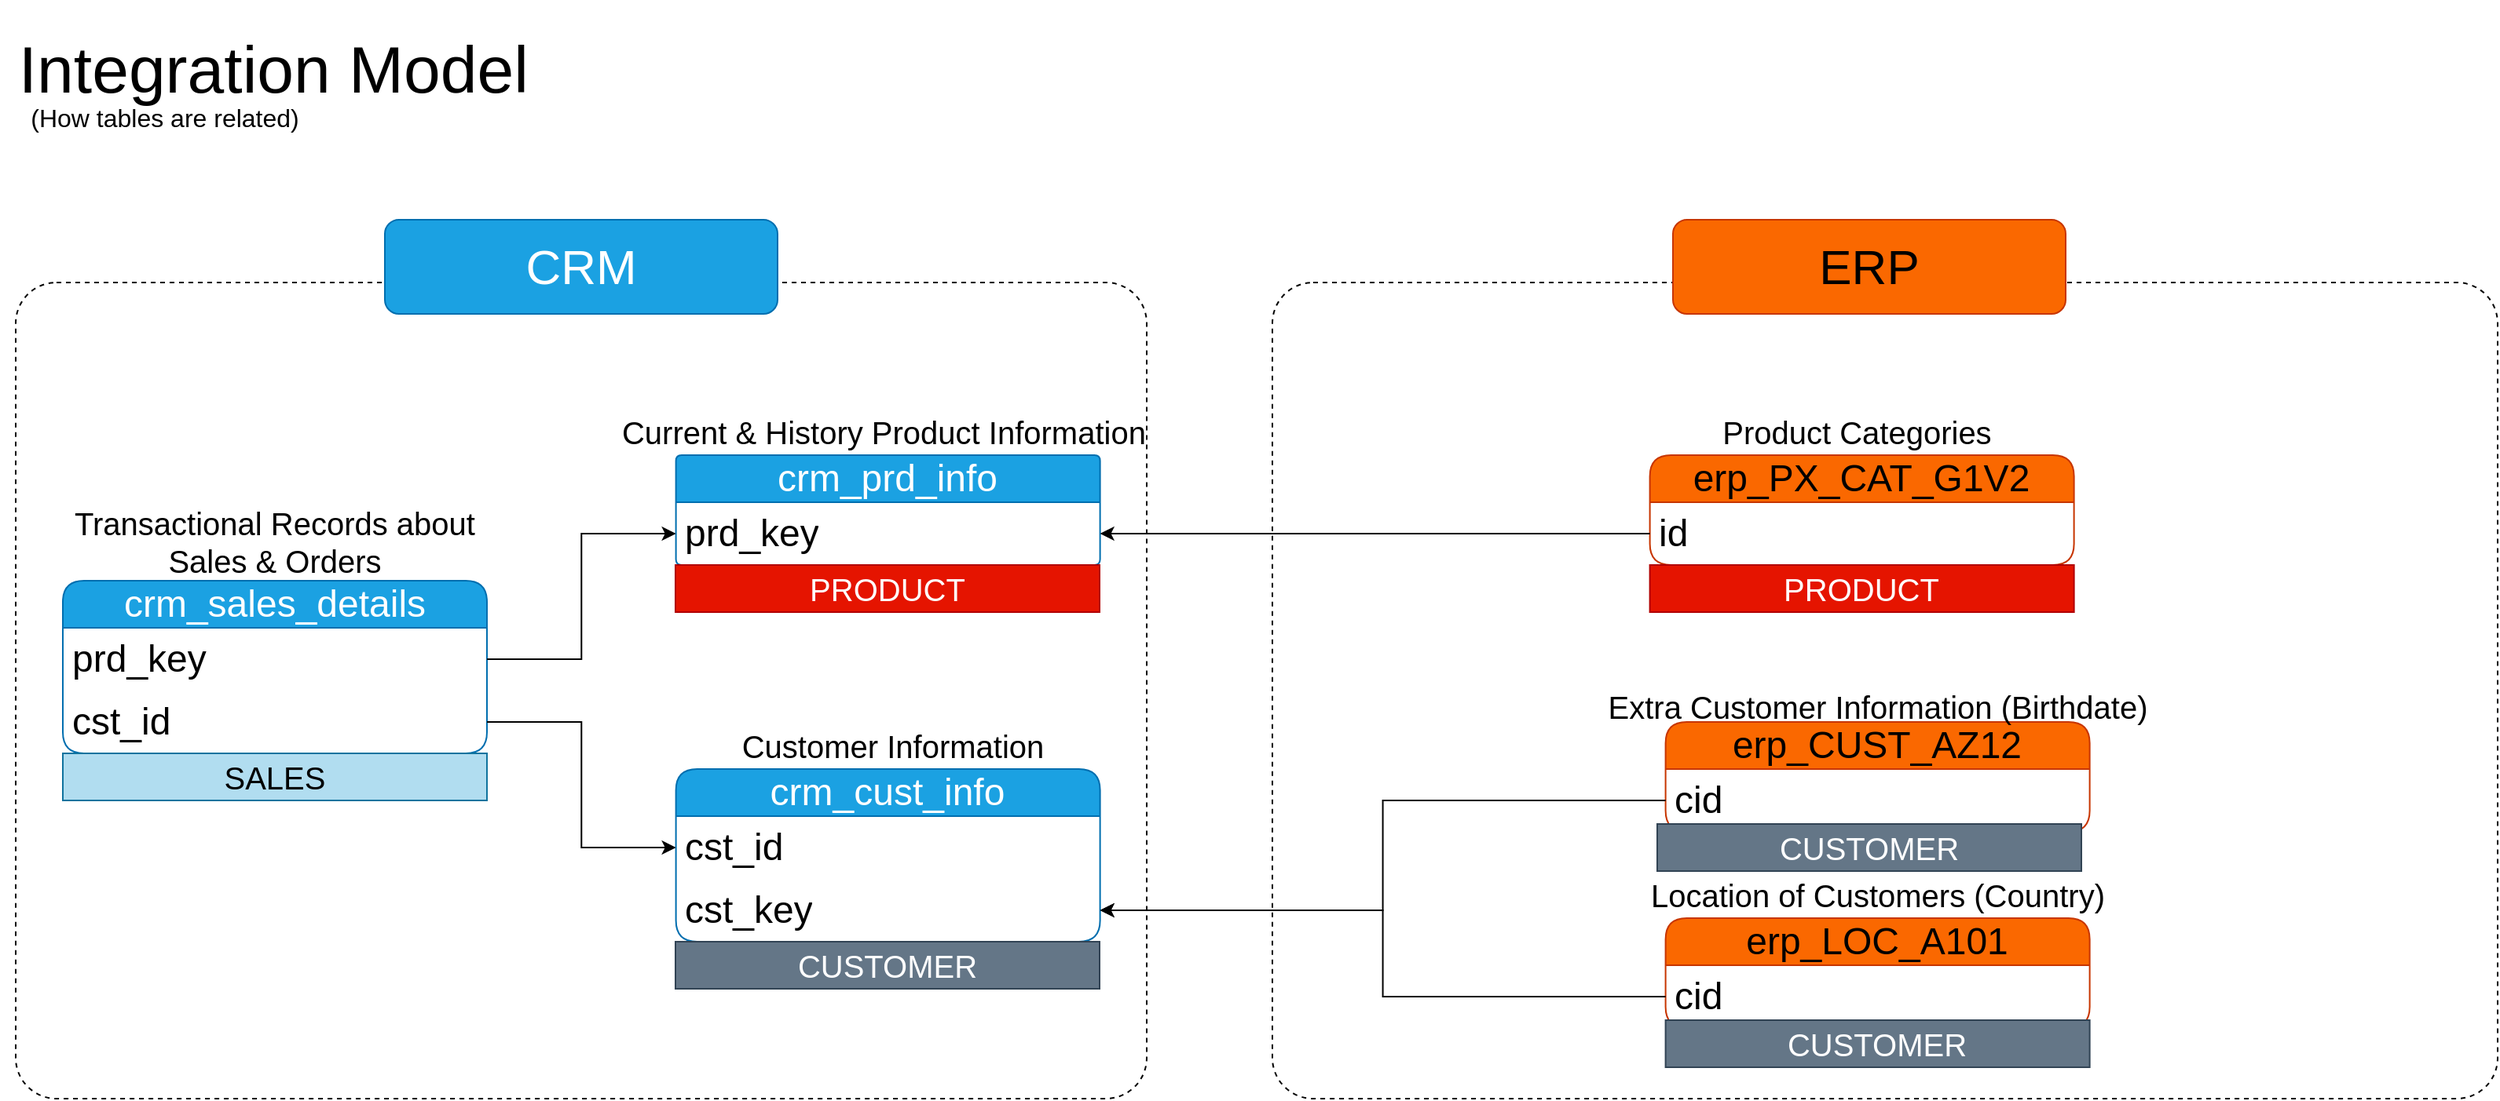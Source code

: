 <mxfile version="28.0.6">
  <diagram name="Page-1" id="4_Is2m9b1BqryH1hJh4j">
    <mxGraphModel dx="2453" dy="2063" grid="1" gridSize="10" guides="1" tooltips="1" connect="1" arrows="1" fold="1" page="1" pageScale="1" pageWidth="850" pageHeight="1100" math="0" shadow="0">
      <root>
        <mxCell id="0" />
        <mxCell id="1" parent="0" />
        <mxCell id="a03ZI5crFxH0-MkLv4u1-1" value="&lt;font style=&quot;font-size: 42px;&quot;&gt;Integration Model&amp;nbsp;&lt;/font&gt;" style="text;html=1;align=center;verticalAlign=middle;whiteSpace=wrap;rounded=0;" parent="1" vertex="1">
          <mxGeometry x="-10" y="-20" width="360" height="90" as="geometry" />
        </mxCell>
        <mxCell id="a03ZI5crFxH0-MkLv4u1-2" value="&lt;font style=&quot;font-size: 16px;&quot;&gt;(How tables are related)&lt;/font&gt;" style="text;html=1;align=center;verticalAlign=middle;whiteSpace=wrap;rounded=0;" parent="1" vertex="1">
          <mxGeometry y="40" width="190" height="30" as="geometry" />
        </mxCell>
        <mxCell id="a03ZI5crFxH0-MkLv4u1-3" value="crm_cust_info" style="swimlane;fontStyle=0;childLayout=stackLayout;horizontal=1;startSize=30;horizontalStack=0;resizeParent=1;resizeParentMax=0;resizeLast=0;collapsible=1;marginBottom=0;whiteSpace=wrap;html=1;rounded=1;fillColor=#1ba1e2;fontColor=#ffffff;strokeColor=#006EAF;fontSize=24;" parent="1" vertex="1">
          <mxGeometry x="420.31" y="470" width="270" height="110" as="geometry" />
        </mxCell>
        <mxCell id="a03ZI5crFxH0-MkLv4u1-4" value="cst_id" style="text;strokeColor=none;fillColor=none;align=left;verticalAlign=middle;spacingLeft=4;spacingRight=4;overflow=hidden;points=[[0,0.5],[1,0.5]];portConstraint=eastwest;rotatable=0;whiteSpace=wrap;html=1;fontSize=24;" parent="a03ZI5crFxH0-MkLv4u1-3" vertex="1">
          <mxGeometry y="30" width="270" height="40" as="geometry" />
        </mxCell>
        <mxCell id="a03ZI5crFxH0-MkLv4u1-24" value="cst_key" style="text;strokeColor=none;fillColor=none;align=left;verticalAlign=middle;spacingLeft=4;spacingRight=4;overflow=hidden;points=[[0,0.5],[1,0.5]];portConstraint=eastwest;rotatable=0;whiteSpace=wrap;html=1;fontSize=24;" parent="a03ZI5crFxH0-MkLv4u1-3" vertex="1">
          <mxGeometry y="70" width="270" height="40" as="geometry" />
        </mxCell>
        <mxCell id="a03ZI5crFxH0-MkLv4u1-7" value="&lt;font style=&quot;font-size: 20px;&quot;&gt;Customer Information&lt;/font&gt;" style="text;html=1;align=center;verticalAlign=middle;whiteSpace=wrap;rounded=0;" parent="1" vertex="1">
          <mxGeometry x="457.19" y="440" width="203.12" height="30" as="geometry" />
        </mxCell>
        <mxCell id="a03ZI5crFxH0-MkLv4u1-8" value="crm_prd_info" style="swimlane;fontStyle=0;childLayout=stackLayout;horizontal=1;startSize=30;horizontalStack=0;resizeParent=1;resizeParentMax=0;resizeLast=0;collapsible=1;marginBottom=0;whiteSpace=wrap;html=1;rounded=1;fillColor=#1ba1e2;fontColor=#ffffff;strokeColor=#006EAF;fontSize=24;arcSize=4;" parent="1" vertex="1">
          <mxGeometry x="420.31" y="270" width="270" height="70" as="geometry" />
        </mxCell>
        <mxCell id="a03ZI5crFxH0-MkLv4u1-9" value="prd_key" style="text;strokeColor=none;fillColor=none;align=left;verticalAlign=middle;spacingLeft=4;spacingRight=4;overflow=hidden;points=[[0,0.5],[1,0.5]];portConstraint=eastwest;rotatable=0;whiteSpace=wrap;html=1;fontSize=24;" parent="a03ZI5crFxH0-MkLv4u1-8" vertex="1">
          <mxGeometry y="30" width="270" height="40" as="geometry" />
        </mxCell>
        <mxCell id="a03ZI5crFxH0-MkLv4u1-10" value="&lt;span style=&quot;font-size: 20px;&quot;&gt;Current &amp;amp; History Product Information&amp;nbsp;&lt;/span&gt;" style="text;html=1;align=center;verticalAlign=middle;whiteSpace=wrap;rounded=0;" parent="1" vertex="1">
          <mxGeometry x="370" y="240" width="370.62" height="30" as="geometry" />
        </mxCell>
        <mxCell id="a03ZI5crFxH0-MkLv4u1-11" value="crm_sales_details" style="swimlane;fontStyle=0;childLayout=stackLayout;horizontal=1;startSize=30;horizontalStack=0;resizeParent=1;resizeParentMax=0;resizeLast=0;collapsible=1;marginBottom=0;whiteSpace=wrap;html=1;rounded=1;fillColor=#1ba1e2;fontColor=#ffffff;strokeColor=#006EAF;fontSize=24;" parent="1" vertex="1">
          <mxGeometry x="30" y="350" width="270" height="110" as="geometry" />
        </mxCell>
        <mxCell id="a03ZI5crFxH0-MkLv4u1-12" value="prd_key&amp;nbsp;" style="text;strokeColor=none;fillColor=none;align=left;verticalAlign=middle;spacingLeft=4;spacingRight=4;overflow=hidden;points=[[0,0.5],[1,0.5]];portConstraint=eastwest;rotatable=0;whiteSpace=wrap;html=1;fontSize=24;" parent="a03ZI5crFxH0-MkLv4u1-11" vertex="1">
          <mxGeometry y="30" width="270" height="40" as="geometry" />
        </mxCell>
        <mxCell id="a03ZI5crFxH0-MkLv4u1-14" value="cst_id" style="text;strokeColor=none;fillColor=none;align=left;verticalAlign=middle;spacingLeft=4;spacingRight=4;overflow=hidden;points=[[0,0.5],[1,0.5]];portConstraint=eastwest;rotatable=0;whiteSpace=wrap;html=1;fontSize=24;" parent="a03ZI5crFxH0-MkLv4u1-11" vertex="1">
          <mxGeometry y="70" width="270" height="40" as="geometry" />
        </mxCell>
        <mxCell id="a03ZI5crFxH0-MkLv4u1-13" value="&lt;span style=&quot;font-size: 20px;&quot;&gt;Transactional Records about Sales &amp;amp; Orders&lt;/span&gt;" style="text;html=1;align=center;verticalAlign=middle;whiteSpace=wrap;rounded=0;" parent="1" vertex="1">
          <mxGeometry x="30" y="300" width="270" height="50" as="geometry" />
        </mxCell>
        <mxCell id="a03ZI5crFxH0-MkLv4u1-19" style="edgeStyle=orthogonalEdgeStyle;rounded=0;orthogonalLoop=1;jettySize=auto;html=1;entryX=0;entryY=0.5;entryDx=0;entryDy=0;" parent="1" source="a03ZI5crFxH0-MkLv4u1-14" target="a03ZI5crFxH0-MkLv4u1-4" edge="1">
          <mxGeometry relative="1" as="geometry" />
        </mxCell>
        <mxCell id="a03ZI5crFxH0-MkLv4u1-21" value="erp_CUST_AZ12" style="swimlane;fontStyle=0;childLayout=stackLayout;horizontal=1;startSize=30;horizontalStack=0;resizeParent=1;resizeParentMax=0;resizeLast=0;collapsible=1;marginBottom=0;whiteSpace=wrap;html=1;rounded=1;fillColor=#fa6800;fontColor=#000000;strokeColor=#C73500;fontSize=24;" parent="1" vertex="1">
          <mxGeometry x="1050.31" y="440" width="270" height="70" as="geometry" />
        </mxCell>
        <mxCell id="a03ZI5crFxH0-MkLv4u1-22" value="cid" style="text;strokeColor=none;fillColor=none;align=left;verticalAlign=middle;spacingLeft=4;spacingRight=4;overflow=hidden;points=[[0,0.5],[1,0.5]];portConstraint=eastwest;rotatable=0;whiteSpace=wrap;html=1;fontSize=24;" parent="a03ZI5crFxH0-MkLv4u1-21" vertex="1">
          <mxGeometry y="30" width="270" height="40" as="geometry" />
        </mxCell>
        <mxCell id="a03ZI5crFxH0-MkLv4u1-23" value="&lt;span style=&quot;font-size: 20px;&quot;&gt;Extra Customer Information (Birthdate)&lt;/span&gt;" style="text;html=1;align=center;verticalAlign=middle;whiteSpace=wrap;rounded=0;" parent="1" vertex="1">
          <mxGeometry x="1000" y="415" width="370.62" height="30" as="geometry" />
        </mxCell>
        <mxCell id="a03ZI5crFxH0-MkLv4u1-25" style="edgeStyle=orthogonalEdgeStyle;rounded=0;orthogonalLoop=1;jettySize=auto;html=1;entryX=1;entryY=0.5;entryDx=0;entryDy=0;" parent="1" source="a03ZI5crFxH0-MkLv4u1-22" target="a03ZI5crFxH0-MkLv4u1-24" edge="1">
          <mxGeometry relative="1" as="geometry" />
        </mxCell>
        <mxCell id="a03ZI5crFxH0-MkLv4u1-26" style="edgeStyle=orthogonalEdgeStyle;rounded=0;orthogonalLoop=1;jettySize=auto;html=1;entryX=0;entryY=0.5;entryDx=0;entryDy=0;" parent="1" source="a03ZI5crFxH0-MkLv4u1-12" target="a03ZI5crFxH0-MkLv4u1-9" edge="1">
          <mxGeometry relative="1" as="geometry" />
        </mxCell>
        <mxCell id="a03ZI5crFxH0-MkLv4u1-27" value="erp_LOC_A101" style="swimlane;fontStyle=0;childLayout=stackLayout;horizontal=1;startSize=30;horizontalStack=0;resizeParent=1;resizeParentMax=0;resizeLast=0;collapsible=1;marginBottom=0;whiteSpace=wrap;html=1;rounded=1;fillColor=#fa6800;fontColor=#000000;strokeColor=#C73500;fontSize=24;" parent="1" vertex="1">
          <mxGeometry x="1050.31" y="565" width="270" height="70" as="geometry" />
        </mxCell>
        <mxCell id="a03ZI5crFxH0-MkLv4u1-28" value="cid" style="text;strokeColor=none;fillColor=none;align=left;verticalAlign=middle;spacingLeft=4;spacingRight=4;overflow=hidden;points=[[0,0.5],[1,0.5]];portConstraint=eastwest;rotatable=0;whiteSpace=wrap;html=1;fontSize=24;" parent="a03ZI5crFxH0-MkLv4u1-27" vertex="1">
          <mxGeometry y="30" width="270" height="40" as="geometry" />
        </mxCell>
        <mxCell id="a03ZI5crFxH0-MkLv4u1-29" value="&lt;span style=&quot;font-size: 20px;&quot;&gt;Location of Customers (Country)&lt;/span&gt;" style="text;html=1;align=center;verticalAlign=middle;whiteSpace=wrap;rounded=0;" parent="1" vertex="1">
          <mxGeometry x="1000" y="535" width="370.62" height="30" as="geometry" />
        </mxCell>
        <mxCell id="a03ZI5crFxH0-MkLv4u1-30" style="edgeStyle=orthogonalEdgeStyle;rounded=0;orthogonalLoop=1;jettySize=auto;html=1;entryX=1;entryY=0.5;entryDx=0;entryDy=0;" parent="1" source="a03ZI5crFxH0-MkLv4u1-28" target="a03ZI5crFxH0-MkLv4u1-24" edge="1">
          <mxGeometry relative="1" as="geometry" />
        </mxCell>
        <mxCell id="a03ZI5crFxH0-MkLv4u1-31" value="erp_PX_CAT_G1V2" style="swimlane;fontStyle=0;childLayout=stackLayout;horizontal=1;startSize=30;horizontalStack=0;resizeParent=1;resizeParentMax=0;resizeLast=0;collapsible=1;marginBottom=0;whiteSpace=wrap;html=1;rounded=1;fillColor=#fa6800;fontColor=#000000;strokeColor=#C73500;fontSize=24;" parent="1" vertex="1">
          <mxGeometry x="1040.31" y="270" width="270" height="70" as="geometry" />
        </mxCell>
        <mxCell id="a03ZI5crFxH0-MkLv4u1-32" value="id" style="text;strokeColor=none;fillColor=none;align=left;verticalAlign=middle;spacingLeft=4;spacingRight=4;overflow=hidden;points=[[0,0.5],[1,0.5]];portConstraint=eastwest;rotatable=0;whiteSpace=wrap;html=1;fontSize=24;" parent="a03ZI5crFxH0-MkLv4u1-31" vertex="1">
          <mxGeometry y="30" width="270" height="40" as="geometry" />
        </mxCell>
        <mxCell id="a03ZI5crFxH0-MkLv4u1-33" value="&lt;span style=&quot;font-size: 20px;&quot;&gt;Product Categories&amp;nbsp;&lt;/span&gt;" style="text;html=1;align=center;verticalAlign=middle;whiteSpace=wrap;rounded=0;" parent="1" vertex="1">
          <mxGeometry x="1050.31" y="240" width="250" height="30" as="geometry" />
        </mxCell>
        <mxCell id="a03ZI5crFxH0-MkLv4u1-34" style="edgeStyle=orthogonalEdgeStyle;rounded=0;orthogonalLoop=1;jettySize=auto;html=1;entryX=1;entryY=0.5;entryDx=0;entryDy=0;" parent="1" source="a03ZI5crFxH0-MkLv4u1-32" target="a03ZI5crFxH0-MkLv4u1-9" edge="1">
          <mxGeometry relative="1" as="geometry" />
        </mxCell>
        <mxCell id="uka77EQpx7Trk-YLMc3u-1" value="" style="rounded=1;whiteSpace=wrap;html=1;arcSize=5;fillColor=none;dashed=1;" parent="1" vertex="1">
          <mxGeometry y="160" width="720" height="520" as="geometry" />
        </mxCell>
        <mxCell id="uka77EQpx7Trk-YLMc3u-2" value="&lt;font style=&quot;font-size: 31px;&quot;&gt;CRM&lt;/font&gt;" style="rounded=1;whiteSpace=wrap;html=1;fillColor=#1ba1e2;fontColor=#ffffff;strokeColor=#006EAF;" parent="1" vertex="1">
          <mxGeometry x="235" y="120" width="250" height="60" as="geometry" />
        </mxCell>
        <mxCell id="uka77EQpx7Trk-YLMc3u-3" value="" style="rounded=1;whiteSpace=wrap;html=1;arcSize=5;fillColor=none;dashed=1;" parent="1" vertex="1">
          <mxGeometry x="800" y="160" width="780" height="520" as="geometry" />
        </mxCell>
        <mxCell id="uka77EQpx7Trk-YLMc3u-4" value="&lt;span style=&quot;font-size: 31px;&quot;&gt;ERP&lt;/span&gt;" style="rounded=1;whiteSpace=wrap;html=1;fillColor=#fa6800;fontColor=#000000;strokeColor=#C73500;" parent="1" vertex="1">
          <mxGeometry x="1055" y="120" width="250" height="60" as="geometry" />
        </mxCell>
        <mxCell id="wEiJ-pzUCNLLrLl97rIX-1" value="&lt;span style=&quot;font-size: 20px;&quot;&gt;PRODUCT&lt;/span&gt;" style="text;html=1;strokeColor=#B20000;fillColor=#e51400;align=center;verticalAlign=middle;whiteSpace=wrap;overflow=hidden;fontColor=#ffffff;" vertex="1" parent="1">
          <mxGeometry x="420" y="340" width="270" height="30" as="geometry" />
        </mxCell>
        <mxCell id="wEiJ-pzUCNLLrLl97rIX-2" value="&lt;span style=&quot;font-size: 20px;&quot;&gt;PRODUCT&lt;/span&gt;" style="text;html=1;strokeColor=#B20000;fillColor=#e51400;align=center;verticalAlign=middle;whiteSpace=wrap;overflow=hidden;fontColor=#ffffff;" vertex="1" parent="1">
          <mxGeometry x="1040.31" y="340" width="270" height="30" as="geometry" />
        </mxCell>
        <mxCell id="wEiJ-pzUCNLLrLl97rIX-3" value="&lt;span style=&quot;font-size: 20px;&quot;&gt;CUSTOMER&lt;/span&gt;" style="text;html=1;strokeColor=#314354;fillColor=#647687;align=center;verticalAlign=middle;whiteSpace=wrap;overflow=hidden;fontColor=#ffffff;" vertex="1" parent="1">
          <mxGeometry x="420" y="580" width="270" height="30" as="geometry" />
        </mxCell>
        <mxCell id="wEiJ-pzUCNLLrLl97rIX-4" value="&lt;span style=&quot;font-size: 20px;&quot;&gt;CUSTOMER&lt;/span&gt;" style="text;html=1;strokeColor=#314354;fillColor=#647687;align=center;verticalAlign=middle;whiteSpace=wrap;overflow=hidden;fontColor=#ffffff;" vertex="1" parent="1">
          <mxGeometry x="1045" y="505" width="270" height="30" as="geometry" />
        </mxCell>
        <mxCell id="wEiJ-pzUCNLLrLl97rIX-5" value="&lt;span style=&quot;font-size: 20px;&quot;&gt;CUSTOMER&lt;/span&gt;" style="text;html=1;strokeColor=#314354;fillColor=#647687;align=center;verticalAlign=middle;whiteSpace=wrap;overflow=hidden;fontColor=#ffffff;" vertex="1" parent="1">
          <mxGeometry x="1050.31" y="630" width="270" height="30" as="geometry" />
        </mxCell>
        <mxCell id="wEiJ-pzUCNLLrLl97rIX-6" value="&lt;span style=&quot;font-size: 20px;&quot;&gt;SALES&lt;/span&gt;" style="text;html=1;strokeColor=#10739e;fillColor=#b1ddf0;align=center;verticalAlign=middle;whiteSpace=wrap;overflow=hidden;" vertex="1" parent="1">
          <mxGeometry x="30" y="460" width="270" height="30" as="geometry" />
        </mxCell>
      </root>
    </mxGraphModel>
  </diagram>
</mxfile>
